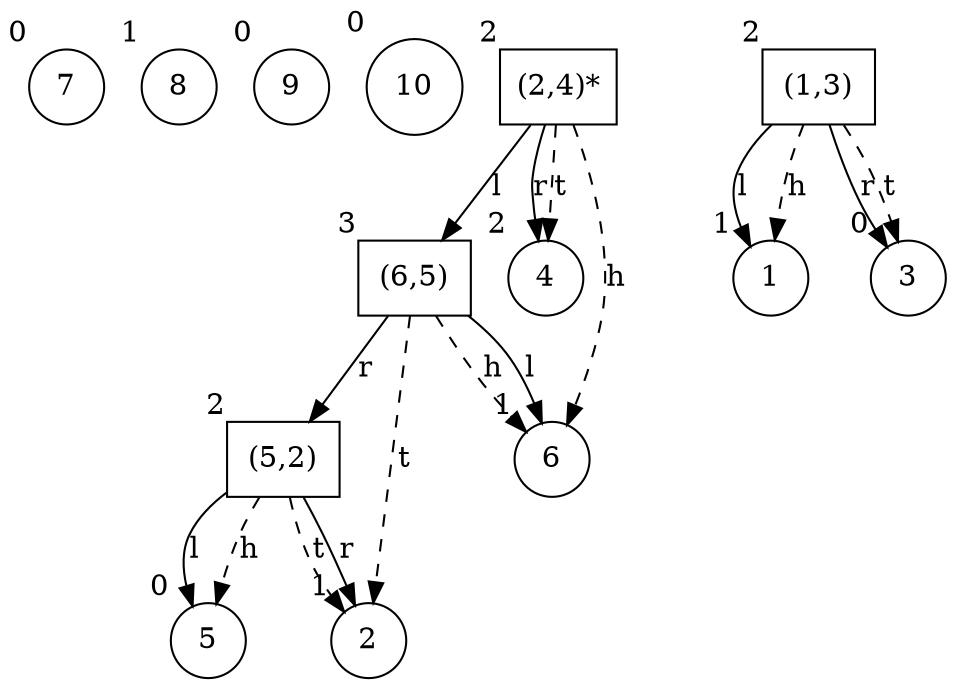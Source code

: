 digraph G {
7 [shape=circle,xlabel=0];
8 [shape=circle,xlabel=1];
9 [shape=circle,xlabel=0];
10 [shape=circle,xlabel=0];
"(2,4)*" [shape=box,xlabel=2];
"(2,4)*" -> "(6,5)" [label=l];
4 [shape=circle,xlabel=2];
"(2,4)*" -> 4 [label=r];
"(2,4)*" -> 6 [style=dashed, label = h];
"(2,4)*" -> 4 [style=dashed, label = t];
"(6,5)" [shape=box,xlabel=3];
6 [shape=circle,xlabel=1];
"(6,5)" -> 6 [label=l];
"(6,5)" -> "(5,2)" [label=r];
"(6,5)" -> 6 [style=dashed, label = h];
"(6,5)" -> 2 [style=dashed, label = t];
"(5,2)" [shape=box,xlabel=2];
5 [shape=circle,xlabel=0];
"(5,2)" -> 5 [label=l];
2 [shape=circle,xlabel=1];
"(5,2)" -> 2 [label=r];
"(5,2)" -> 5 [style=dashed, label = h];
"(5,2)" -> 2 [style=dashed, label = t];
"(1,3)" [shape=box,xlabel=2];
1 [shape=circle,xlabel=1];
"(1,3)" -> 1 [label=l];
3 [shape=circle,xlabel=0];
"(1,3)" -> 3 [label=r];
"(1,3)" -> 1 [style=dashed, label = h];
"(1,3)" -> 3 [style=dashed, label = t];
}
